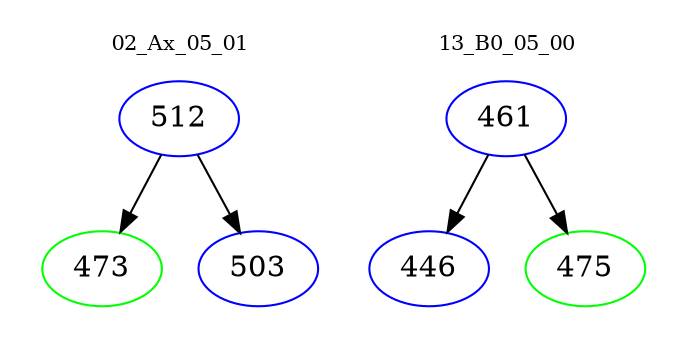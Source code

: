 digraph{
subgraph cluster_0 {
color = white
label = "02_Ax_05_01";
fontsize=10;
T0_512 [label="512", color="blue"]
T0_512 -> T0_473 [color="black"]
T0_473 [label="473", color="green"]
T0_512 -> T0_503 [color="black"]
T0_503 [label="503", color="blue"]
}
subgraph cluster_1 {
color = white
label = "13_B0_05_00";
fontsize=10;
T1_461 [label="461", color="blue"]
T1_461 -> T1_446 [color="black"]
T1_446 [label="446", color="blue"]
T1_461 -> T1_475 [color="black"]
T1_475 [label="475", color="green"]
}
}
